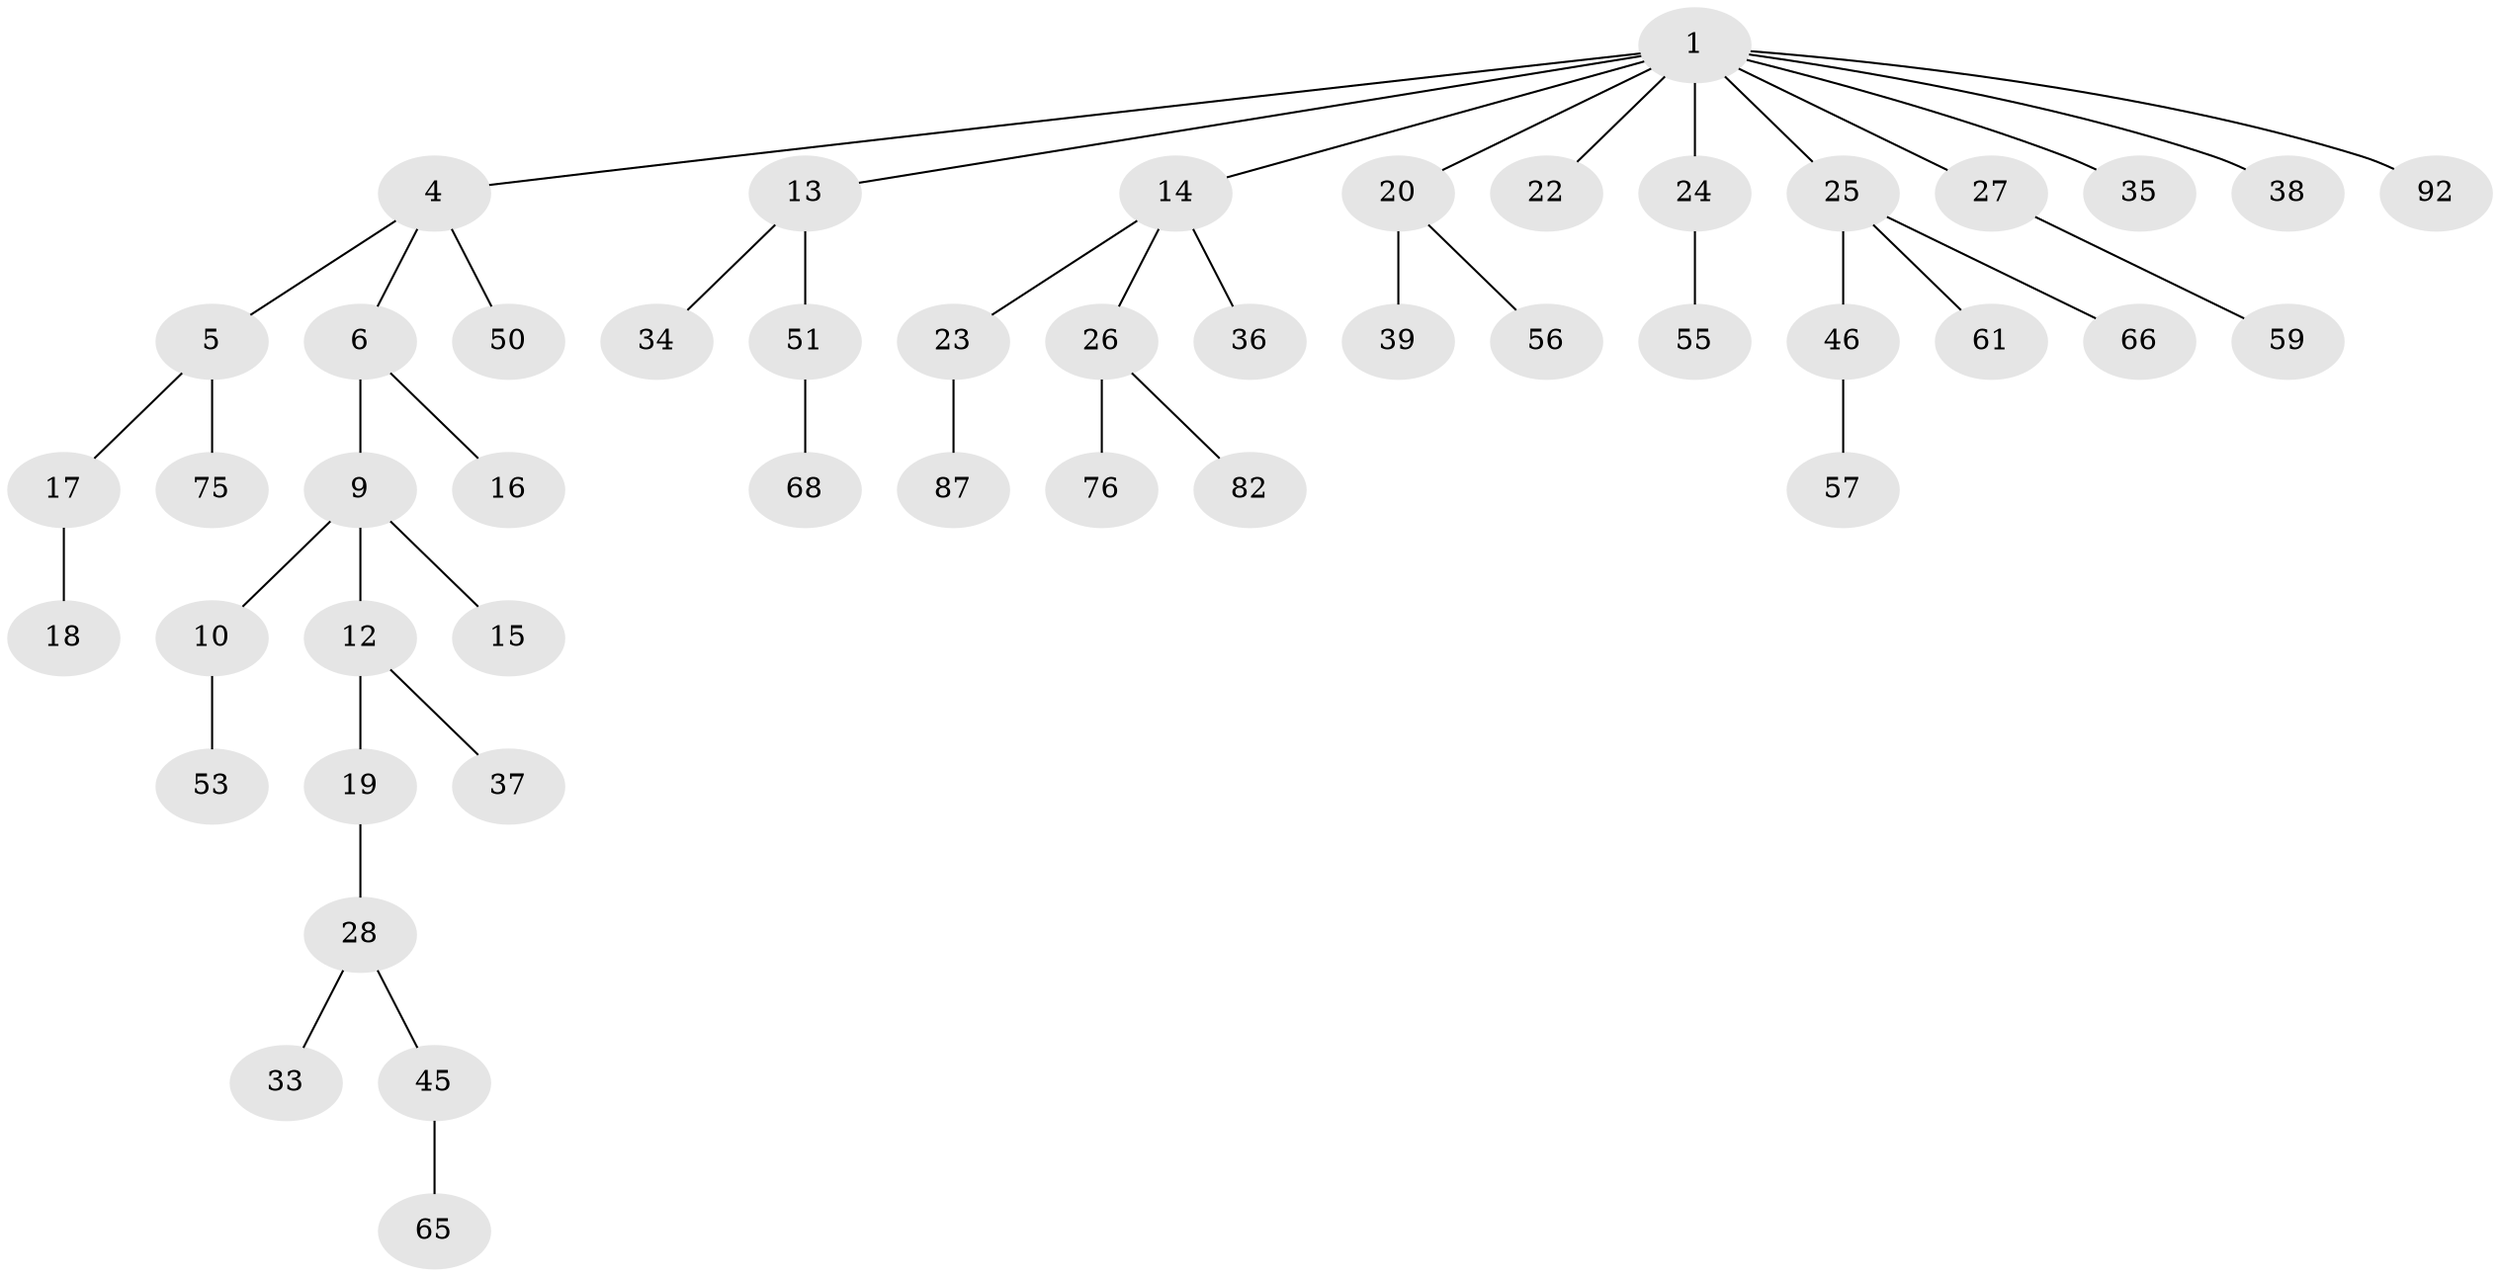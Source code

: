 // original degree distribution, {3: 0.13829787234042554, 4: 0.07446808510638298, 7: 0.010638297872340425, 5: 0.031914893617021274, 2: 0.23404255319148937, 6: 0.010638297872340425, 1: 0.5}
// Generated by graph-tools (version 1.1) at 2025/15/03/09/25 04:15:37]
// undirected, 47 vertices, 46 edges
graph export_dot {
graph [start="1"]
  node [color=gray90,style=filled];
  1 [super="+2+3"];
  4 [super="+94"];
  5;
  6 [super="+8"];
  9 [super="+74"];
  10;
  12 [super="+72"];
  13 [super="+31+60"];
  14 [super="+29+73"];
  15;
  16 [super="+89+64"];
  17;
  18 [super="+43+49+41"];
  19;
  20 [super="+62"];
  22 [super="+88"];
  23;
  24;
  25 [super="+30"];
  26 [super="+52"];
  27;
  28 [super="+32"];
  33 [super="+44"];
  34 [super="+71"];
  35 [super="+86"];
  36;
  37 [super="+93+47"];
  38;
  39;
  45 [super="+77+79"];
  46;
  50;
  51 [super="+58"];
  53 [super="+70+63+90"];
  55;
  56;
  57;
  59;
  61;
  65;
  66;
  68;
  75;
  76;
  82;
  87;
  92;
  1 -- 38;
  1 -- 24;
  1 -- 4;
  1 -- 22;
  1 -- 35;
  1 -- 13;
  1 -- 14;
  1 -- 20;
  1 -- 25;
  1 -- 27;
  1 -- 92;
  4 -- 5;
  4 -- 6;
  4 -- 50;
  5 -- 17;
  5 -- 75;
  6 -- 9;
  6 -- 16;
  9 -- 10;
  9 -- 12;
  9 -- 15;
  10 -- 53;
  12 -- 19;
  12 -- 37;
  13 -- 34;
  13 -- 51;
  14 -- 23;
  14 -- 26;
  14 -- 36;
  17 -- 18;
  19 -- 28;
  20 -- 39;
  20 -- 56;
  23 -- 87;
  24 -- 55;
  25 -- 66;
  25 -- 61;
  25 -- 46;
  26 -- 82;
  26 -- 76;
  27 -- 59;
  28 -- 33;
  28 -- 45;
  45 -- 65;
  46 -- 57;
  51 -- 68;
}
